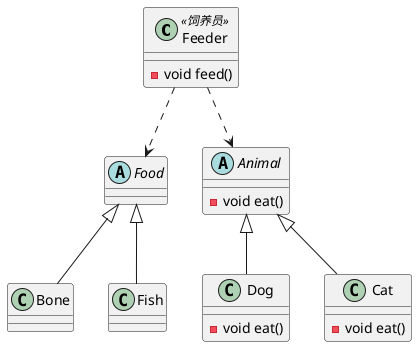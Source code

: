 @startuml
class Feeder<<饲养员>>{
-void feed()
}

abstract Food
class Bone
class Fish
Food <|--Bone
Food <|--Fish

abstract Animal{
-void eat()
}
class Dog{
-void eat()
}
class Cat{
-void eat()
}
Animal <|-- Dog
Animal <|-- Cat


Feeder ..>Food
Feeder ..>Animal

@enduml
